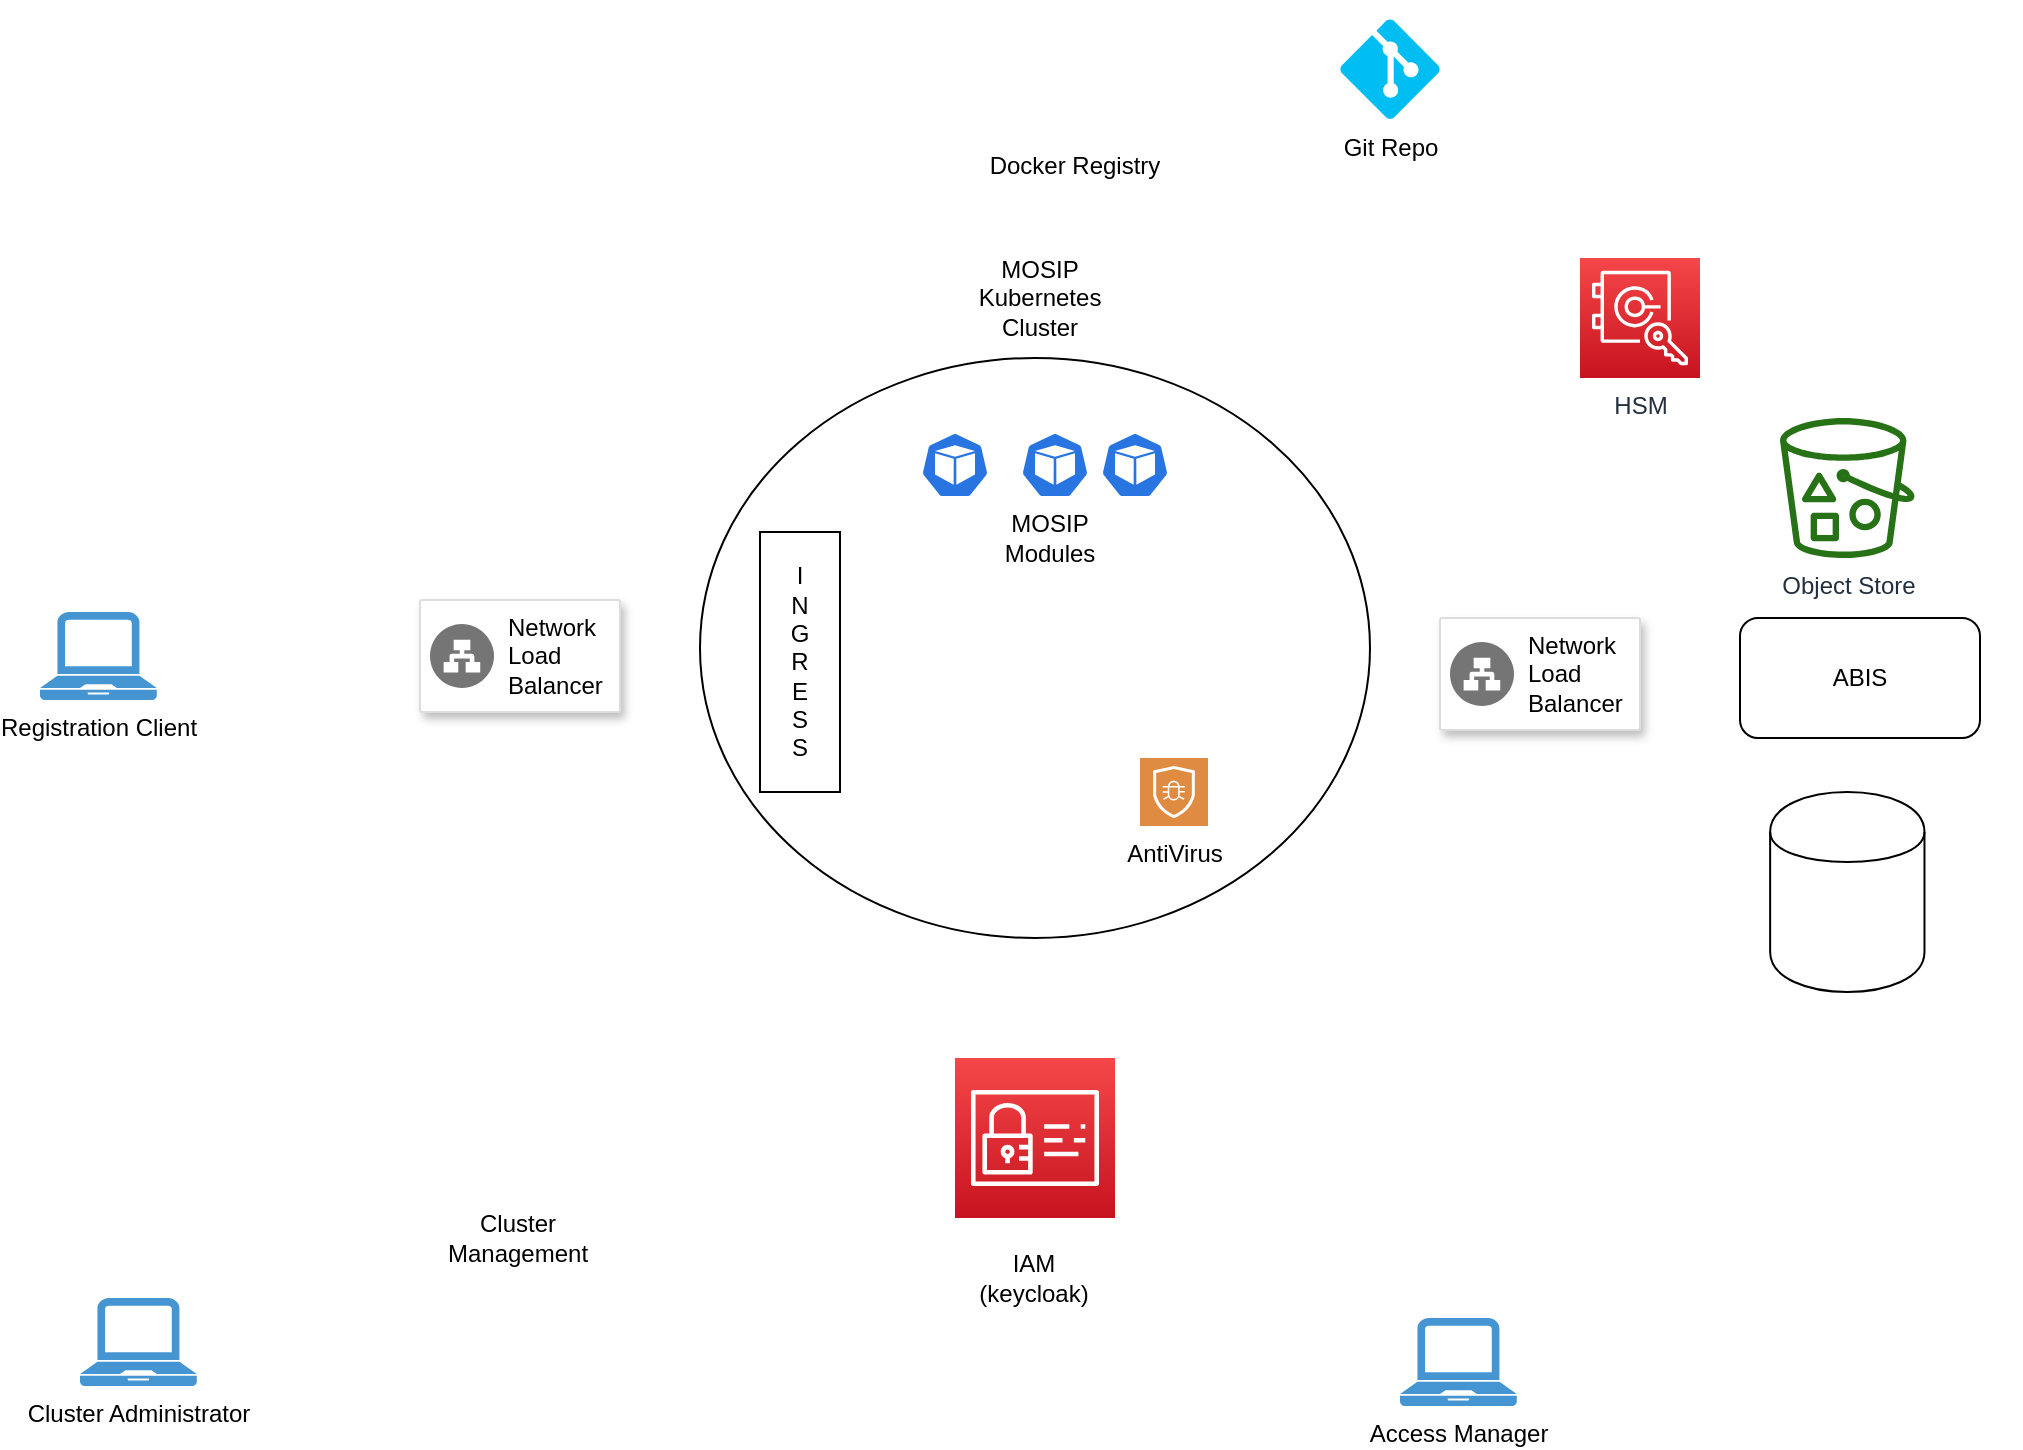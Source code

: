 <mxfile version="14.6.1" type="github">
  <diagram id="C6SMAHJB6ap2hFzo_Ulz" name="Page-1">
    <mxGraphModel dx="1135" dy="691" grid="1" gridSize="10" guides="1" tooltips="1" connect="1" arrows="1" fold="1" page="1" pageScale="1" pageWidth="1169" pageHeight="827" math="0" shadow="0">
      <root>
        <mxCell id="0" />
        <mxCell id="1" parent="0" />
        <mxCell id="5ZmH1evjWhEYVLYZDHqn-3" value="" style="strokeColor=#dddddd;shadow=1;strokeWidth=1;rounded=1;absoluteArcSize=1;arcSize=2;" vertex="1" parent="1">
          <mxGeometry x="330" y="331" width="100" height="56" as="geometry" />
        </mxCell>
        <mxCell id="5ZmH1evjWhEYVLYZDHqn-4" value="Network&#xa;Load&#xa;Balancer" style="dashed=0;connectable=0;html=1;fillColor=#757575;strokeColor=none;shape=mxgraph.gcp2.network_load_balancer;part=1;labelPosition=right;verticalLabelPosition=middle;align=left;verticalAlign=middle;spacingLeft=5;fontSize=12;" vertex="1" parent="5ZmH1evjWhEYVLYZDHqn-3">
          <mxGeometry y="0.5" width="32" height="32" relative="1" as="geometry">
            <mxPoint x="5" y="-16" as="offset" />
          </mxGeometry>
        </mxCell>
        <mxCell id="5ZmH1evjWhEYVLYZDHqn-7" value="Registration Client" style="pointerEvents=1;shadow=0;dashed=0;html=1;strokeColor=none;fillColor=#4495D1;labelPosition=center;verticalLabelPosition=bottom;verticalAlign=top;align=center;outlineConnect=0;shape=mxgraph.veeam.laptop;" vertex="1" parent="1">
          <mxGeometry x="140" y="337" width="58.4" height="44" as="geometry" />
        </mxCell>
        <mxCell id="5ZmH1evjWhEYVLYZDHqn-8" value="" style="strokeColor=#dddddd;shadow=1;strokeWidth=1;rounded=1;absoluteArcSize=1;arcSize=2;" vertex="1" parent="1">
          <mxGeometry x="840" y="340" width="100" height="56" as="geometry" />
        </mxCell>
        <mxCell id="5ZmH1evjWhEYVLYZDHqn-9" value="Network&#xa;Load&#xa;Balancer" style="dashed=0;connectable=0;html=1;fillColor=#757575;strokeColor=none;shape=mxgraph.gcp2.network_load_balancer;part=1;labelPosition=right;verticalLabelPosition=middle;align=left;verticalAlign=middle;spacingLeft=5;fontSize=12;" vertex="1" parent="5ZmH1evjWhEYVLYZDHqn-8">
          <mxGeometry y="0.5" width="32" height="32" relative="1" as="geometry">
            <mxPoint x="5" y="-16" as="offset" />
          </mxGeometry>
        </mxCell>
        <mxCell id="5ZmH1evjWhEYVLYZDHqn-16" value="" style="group" vertex="1" connectable="0" parent="1">
          <mxGeometry x="520" y="180" width="610" height="517" as="geometry" />
        </mxCell>
        <mxCell id="5ZmH1evjWhEYVLYZDHqn-33" value="Object Store" style="outlineConnect=0;fontColor=#232F3E;gradientColor=none;fillColor=#277116;strokeColor=none;dashed=0;verticalLabelPosition=bottom;verticalAlign=top;align=center;html=1;fontSize=12;fontStyle=0;aspect=fixed;pointerEvents=1;shape=mxgraph.aws4.bucket_with_objects;" vertex="1" parent="5ZmH1evjWhEYVLYZDHqn-16">
          <mxGeometry x="490.0" y="60" width="67.31" height="70" as="geometry" />
        </mxCell>
        <mxCell id="5ZmH1evjWhEYVLYZDHqn-6" value="" style="shape=cylinder;whiteSpace=wrap;html=1;boundedLbl=1;backgroundOutline=1;" vertex="1" parent="5ZmH1evjWhEYVLYZDHqn-16">
          <mxGeometry x="485.07" y="247" width="77.17" height="100" as="geometry" />
        </mxCell>
        <mxCell id="5ZmH1evjWhEYVLYZDHqn-35" value="" style="shape=image;verticalLabelPosition=bottom;labelBackgroundColor=#ffffff;verticalAlign=top;aspect=fixed;imageAspect=0;image=https://blog.knoldus.com/wp-content/uploads/2020/06/postgresql-logo.png;" vertex="1" parent="5ZmH1evjWhEYVLYZDHqn-16">
          <mxGeometry x="495.07" y="287" width="54.71" height="50" as="geometry" />
        </mxCell>
        <mxCell id="5ZmH1evjWhEYVLYZDHqn-14" value="ABIS" style="rounded=1;whiteSpace=wrap;html=1;" vertex="1" parent="5ZmH1evjWhEYVLYZDHqn-16">
          <mxGeometry x="470" y="160" width="120" height="60" as="geometry" />
        </mxCell>
        <mxCell id="5ZmH1evjWhEYVLYZDHqn-36" value="HSM" style="points=[[0,0,0],[0.25,0,0],[0.5,0,0],[0.75,0,0],[1,0,0],[0,1,0],[0.25,1,0],[0.5,1,0],[0.75,1,0],[1,1,0],[0,0.25,0],[0,0.5,0],[0,0.75,0],[1,0.25,0],[1,0.5,0],[1,0.75,0]];outlineConnect=0;fontColor=#232F3E;gradientColor=#F54749;gradientDirection=north;fillColor=#C7131F;strokeColor=#ffffff;dashed=0;verticalLabelPosition=bottom;verticalAlign=top;align=center;html=1;fontSize=12;fontStyle=0;aspect=fixed;shape=mxgraph.aws4.resourceIcon;resIcon=mxgraph.aws4.cloudhsm;" vertex="1" parent="5ZmH1evjWhEYVLYZDHqn-16">
          <mxGeometry x="390" y="-20" width="60" height="60" as="geometry" />
        </mxCell>
        <mxCell id="5ZmH1evjWhEYVLYZDHqn-28" value="" style="group" vertex="1" connectable="0" parent="5ZmH1evjWhEYVLYZDHqn-16">
          <mxGeometry x="77.5" y="380" width="80" height="124.09" as="geometry" />
        </mxCell>
        <mxCell id="5ZmH1evjWhEYVLYZDHqn-17" value="" style="points=[[0,0,0],[0.25,0,0],[0.5,0,0],[0.75,0,0],[1,0,0],[0,1,0],[0.25,1,0],[0.5,1,0],[0.75,1,0],[1,1,0],[0,0.25,0],[0,0.5,0],[0,0.75,0],[1,0.25,0],[1,0.5,0],[1,0.75,0]];outlineConnect=0;fontColor=#232F3E;gradientColor=#F54749;gradientDirection=north;fillColor=#C7131F;strokeColor=#ffffff;dashed=0;verticalLabelPosition=bottom;verticalAlign=top;align=center;html=1;fontSize=12;fontStyle=0;aspect=fixed;shape=mxgraph.aws4.resourceIcon;resIcon=mxgraph.aws4.identity_and_access_management;" vertex="1" parent="5ZmH1evjWhEYVLYZDHqn-28">
          <mxGeometry width="80" height="80" as="geometry" />
        </mxCell>
        <mxCell id="5ZmH1evjWhEYVLYZDHqn-18" value="IAM (keycloak)" style="text;html=1;strokeColor=none;fillColor=none;align=center;verticalAlign=middle;whiteSpace=wrap;rounded=0;" vertex="1" parent="5ZmH1evjWhEYVLYZDHqn-28">
          <mxGeometry x="11.795" y="94.999" width="56.41" height="29.091" as="geometry" />
        </mxCell>
        <mxCell id="5ZmH1evjWhEYVLYZDHqn-47" value="" style="group" vertex="1" connectable="0" parent="5ZmH1evjWhEYVLYZDHqn-16">
          <mxGeometry x="-50" y="30" width="335" height="290" as="geometry" />
        </mxCell>
        <mxCell id="5ZmH1evjWhEYVLYZDHqn-1" value="" style="ellipse;whiteSpace=wrap;html=1;verticalAlign=top;" vertex="1" parent="5ZmH1evjWhEYVLYZDHqn-47">
          <mxGeometry width="335" height="290" as="geometry" />
        </mxCell>
        <mxCell id="5ZmH1evjWhEYVLYZDHqn-10" value="" style="html=1;dashed=0;whitespace=wrap;fillColor=#2875E2;strokeColor=#ffffff;points=[[0.005,0.63,0],[0.1,0.2,0],[0.9,0.2,0],[0.5,0,0],[0.995,0.63,0],[0.72,0.99,0],[0.5,1,0],[0.28,0.99,0]];shape=mxgraph.kubernetes.icon;prIcon=pod" vertex="1" parent="5ZmH1evjWhEYVLYZDHqn-47">
          <mxGeometry x="110" y="37" width="35" height="33" as="geometry" />
        </mxCell>
        <mxCell id="5ZmH1evjWhEYVLYZDHqn-13" value="" style="shape=image;verticalLabelPosition=bottom;labelBackgroundColor=#ffffff;verticalAlign=top;aspect=fixed;imageAspect=0;image=https://upload.wikimedia.org/wikipedia/commons/thumb/5/54/Apache_ActiveMQ_Logo.svg/1280px-Apache_ActiveMQ_Logo.svg.png;" vertex="1" parent="5ZmH1evjWhEYVLYZDHqn-47">
          <mxGeometry x="245" y="141" width="68.5" height="22" as="geometry" />
        </mxCell>
        <mxCell id="5ZmH1evjWhEYVLYZDHqn-31" value="AntiVirus" style="pointerEvents=1;shadow=0;dashed=0;html=1;strokeColor=none;fillColor=#DF8C42;labelPosition=center;verticalLabelPosition=bottom;verticalAlign=top;align=center;outlineConnect=0;shape=mxgraph.veeam2.antivirus;" vertex="1" parent="5ZmH1evjWhEYVLYZDHqn-47">
          <mxGeometry x="220" y="200" width="34" height="34" as="geometry" />
        </mxCell>
        <mxCell id="5ZmH1evjWhEYVLYZDHqn-37" value="" style="html=1;dashed=0;whitespace=wrap;fillColor=#2875E2;strokeColor=#ffffff;points=[[0.005,0.63,0],[0.1,0.2,0],[0.9,0.2,0],[0.5,0,0],[0.995,0.63,0],[0.72,0.99,0],[0.5,1,0],[0.28,0.99,0]];shape=mxgraph.kubernetes.icon;prIcon=pod" vertex="1" parent="5ZmH1evjWhEYVLYZDHqn-47">
          <mxGeometry x="160" y="37" width="35" height="33" as="geometry" />
        </mxCell>
        <mxCell id="5ZmH1evjWhEYVLYZDHqn-38" value="" style="html=1;dashed=0;whitespace=wrap;fillColor=#2875E2;strokeColor=#ffffff;points=[[0.005,0.63,0],[0.1,0.2,0],[0.9,0.2,0],[0.5,0,0],[0.995,0.63,0],[0.72,0.99,0],[0.5,1,0],[0.28,0.99,0]];shape=mxgraph.kubernetes.icon;prIcon=pod" vertex="1" parent="5ZmH1evjWhEYVLYZDHqn-47">
          <mxGeometry x="200" y="37" width="35" height="33" as="geometry" />
        </mxCell>
        <mxCell id="5ZmH1evjWhEYVLYZDHqn-48" value="MOSIP Modules" style="text;html=1;strokeColor=none;fillColor=none;align=center;verticalAlign=middle;whiteSpace=wrap;rounded=0;" vertex="1" parent="5ZmH1evjWhEYVLYZDHqn-47">
          <mxGeometry x="155" y="80" width="40" height="20" as="geometry" />
        </mxCell>
        <mxCell id="5ZmH1evjWhEYVLYZDHqn-29" value="" style="group" vertex="1" connectable="0" parent="1">
          <mxGeometry x="320" y="550" width="137.88" height="110" as="geometry" />
        </mxCell>
        <mxCell id="5ZmH1evjWhEYVLYZDHqn-21" value="" style="shape=image;verticalLabelPosition=bottom;labelBackgroundColor=#ffffff;verticalAlign=top;aspect=fixed;imageAspect=0;image=https://rancher.com/img/brand-guidelines/assets/logos/png/color/rancher-logo-stacked-color.png;" vertex="1" parent="5ZmH1evjWhEYVLYZDHqn-29">
          <mxGeometry width="137.88" height="70" as="geometry" />
        </mxCell>
        <mxCell id="5ZmH1evjWhEYVLYZDHqn-26" value="Cluster Management&lt;br&gt;" style="text;html=1;strokeColor=none;fillColor=none;align=center;verticalAlign=middle;whiteSpace=wrap;rounded=0;" vertex="1" parent="5ZmH1evjWhEYVLYZDHqn-29">
          <mxGeometry x="38.94" y="90" width="40" height="20" as="geometry" />
        </mxCell>
        <mxCell id="5ZmH1evjWhEYVLYZDHqn-39" value="Git Repo" style="verticalLabelPosition=bottom;html=1;verticalAlign=top;align=center;strokeColor=none;fillColor=#00BEF2;shape=mxgraph.azure.git_repository;" vertex="1" parent="1">
          <mxGeometry x="790" y="40.5" width="50" height="50" as="geometry" />
        </mxCell>
        <mxCell id="5ZmH1evjWhEYVLYZDHqn-41" value="Docker Registry" style="shape=image;html=1;verticalAlign=top;verticalLabelPosition=bottom;labelBackgroundColor=#ffffff;imageAspect=0;aspect=fixed;image=https://cdn3.iconfinder.com/data/icons/logos-and-brands-adobe/512/97_Docker-128.png" vertex="1" parent="1">
          <mxGeometry x="622.5" y="31" width="69" height="69" as="geometry" />
        </mxCell>
        <mxCell id="5ZmH1evjWhEYVLYZDHqn-43" value="Cluster Administrator" style="pointerEvents=1;shadow=0;dashed=0;html=1;strokeColor=none;fillColor=#4495D1;labelPosition=center;verticalLabelPosition=bottom;verticalAlign=top;align=center;outlineConnect=0;shape=mxgraph.veeam.laptop;" vertex="1" parent="1">
          <mxGeometry x="160" y="680" width="58.4" height="44" as="geometry" />
        </mxCell>
        <mxCell id="5ZmH1evjWhEYVLYZDHqn-44" value="Access Manager" style="pointerEvents=1;shadow=0;dashed=0;html=1;strokeColor=none;fillColor=#4495D1;labelPosition=center;verticalLabelPosition=bottom;verticalAlign=top;align=center;outlineConnect=0;shape=mxgraph.veeam.laptop;" vertex="1" parent="1">
          <mxGeometry x="820" y="690" width="58.4" height="44" as="geometry" />
        </mxCell>
        <mxCell id="5ZmH1evjWhEYVLYZDHqn-5" value="I&lt;br&gt;N&lt;br&gt;G&lt;br&gt;R&lt;br&gt;E&lt;br&gt;S&lt;br&gt;S&lt;br&gt;" style="rounded=0;whiteSpace=wrap;html=1;" vertex="1" parent="1">
          <mxGeometry x="500" y="297" width="40" height="130" as="geometry" />
        </mxCell>
        <mxCell id="5ZmH1evjWhEYVLYZDHqn-45" value="MOSIP Kubernetes Cluster" style="text;html=1;strokeColor=none;fillColor=none;align=center;verticalAlign=middle;whiteSpace=wrap;rounded=0;" vertex="1" parent="1">
          <mxGeometry x="620" y="170" width="40" height="20" as="geometry" />
        </mxCell>
      </root>
    </mxGraphModel>
  </diagram>
</mxfile>
